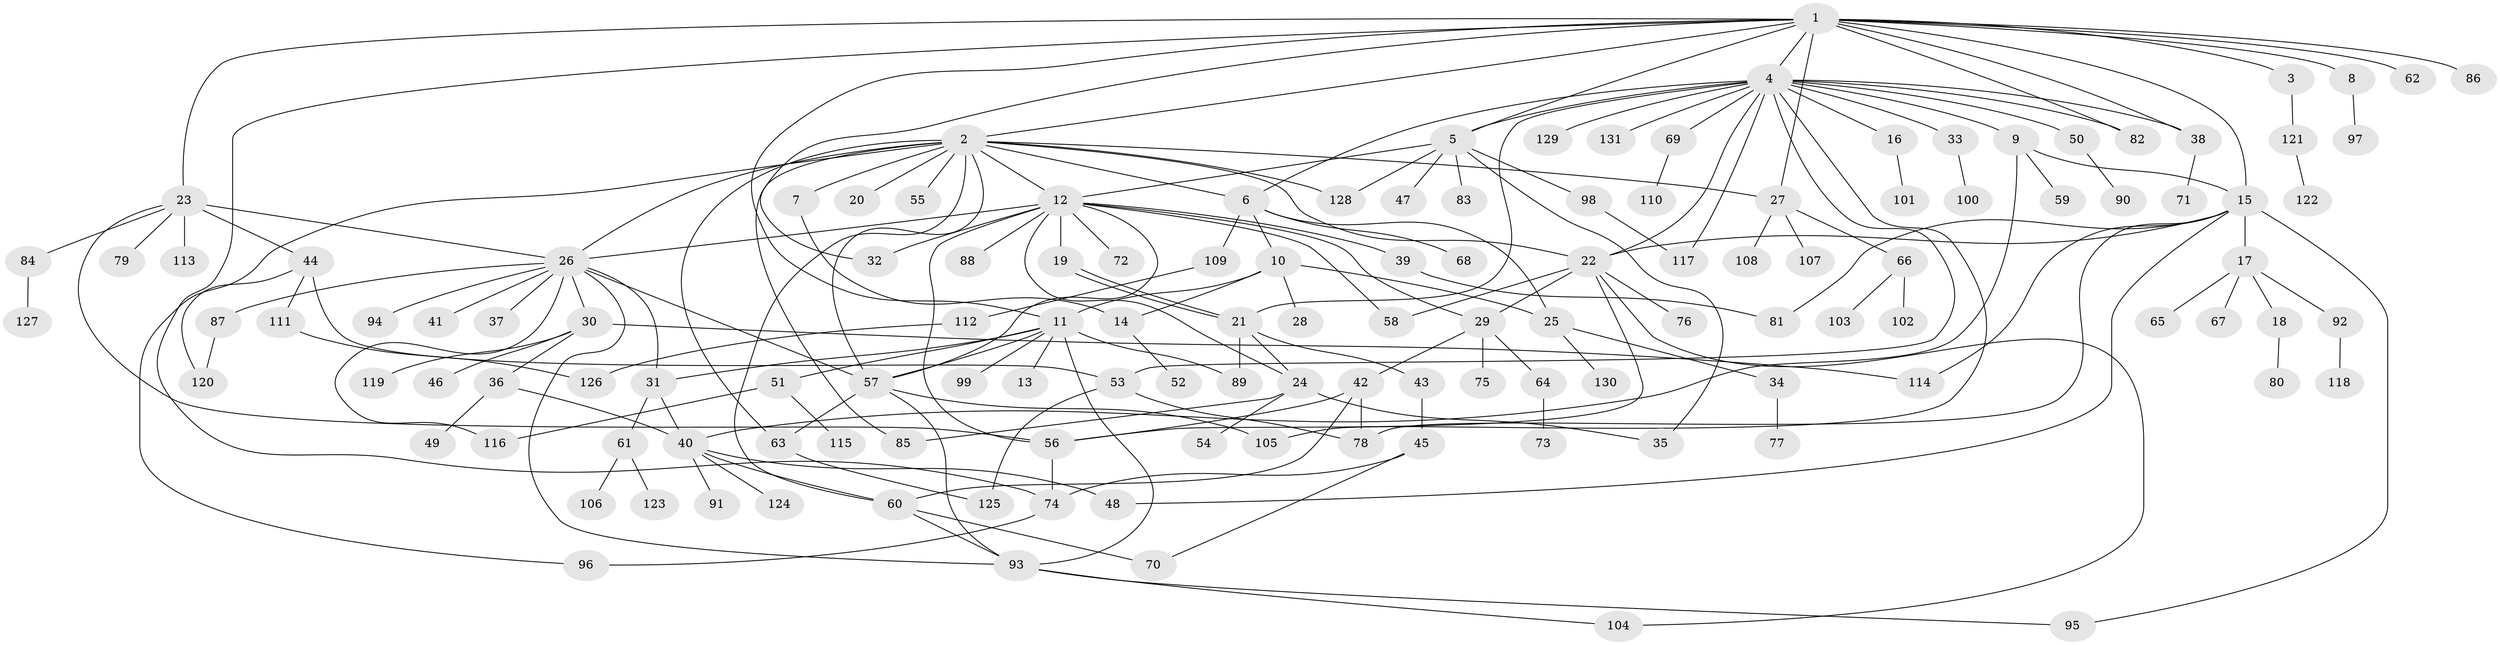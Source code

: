 // coarse degree distribution, {2: 0.25, 6: 0.043478260869565216, 8: 0.03260869565217391, 13: 0.010869565217391304, 1: 0.391304347826087, 4: 0.07608695652173914, 11: 0.010869565217391304, 5: 0.05434782608695652, 3: 0.06521739130434782, 14: 0.010869565217391304, 7: 0.010869565217391304, 12: 0.010869565217391304, 9: 0.021739130434782608, 16: 0.010869565217391304}
// Generated by graph-tools (version 1.1) at 2025/36/03/04/25 23:36:49]
// undirected, 131 vertices, 187 edges
graph export_dot {
  node [color=gray90,style=filled];
  1;
  2;
  3;
  4;
  5;
  6;
  7;
  8;
  9;
  10;
  11;
  12;
  13;
  14;
  15;
  16;
  17;
  18;
  19;
  20;
  21;
  22;
  23;
  24;
  25;
  26;
  27;
  28;
  29;
  30;
  31;
  32;
  33;
  34;
  35;
  36;
  37;
  38;
  39;
  40;
  41;
  42;
  43;
  44;
  45;
  46;
  47;
  48;
  49;
  50;
  51;
  52;
  53;
  54;
  55;
  56;
  57;
  58;
  59;
  60;
  61;
  62;
  63;
  64;
  65;
  66;
  67;
  68;
  69;
  70;
  71;
  72;
  73;
  74;
  75;
  76;
  77;
  78;
  79;
  80;
  81;
  82;
  83;
  84;
  85;
  86;
  87;
  88;
  89;
  90;
  91;
  92;
  93;
  94;
  95;
  96;
  97;
  98;
  99;
  100;
  101;
  102;
  103;
  104;
  105;
  106;
  107;
  108;
  109;
  110;
  111;
  112;
  113;
  114;
  115;
  116;
  117;
  118;
  119;
  120;
  121;
  122;
  123;
  124;
  125;
  126;
  127;
  128;
  129;
  130;
  131;
  1 -- 2;
  1 -- 3;
  1 -- 4;
  1 -- 5;
  1 -- 8;
  1 -- 11;
  1 -- 15;
  1 -- 23;
  1 -- 27;
  1 -- 32;
  1 -- 38;
  1 -- 62;
  1 -- 74;
  1 -- 82;
  1 -- 86;
  2 -- 6;
  2 -- 7;
  2 -- 12;
  2 -- 20;
  2 -- 22;
  2 -- 26;
  2 -- 27;
  2 -- 55;
  2 -- 57;
  2 -- 60;
  2 -- 63;
  2 -- 85;
  2 -- 96;
  2 -- 128;
  3 -- 121;
  4 -- 5;
  4 -- 6;
  4 -- 9;
  4 -- 16;
  4 -- 21;
  4 -- 22;
  4 -- 33;
  4 -- 38;
  4 -- 50;
  4 -- 53;
  4 -- 69;
  4 -- 82;
  4 -- 105;
  4 -- 117;
  4 -- 129;
  4 -- 131;
  5 -- 12;
  5 -- 35;
  5 -- 47;
  5 -- 83;
  5 -- 98;
  5 -- 128;
  6 -- 10;
  6 -- 25;
  6 -- 68;
  6 -- 109;
  7 -- 14;
  8 -- 97;
  9 -- 15;
  9 -- 40;
  9 -- 59;
  10 -- 11;
  10 -- 14;
  10 -- 25;
  10 -- 28;
  11 -- 13;
  11 -- 31;
  11 -- 51;
  11 -- 57;
  11 -- 89;
  11 -- 93;
  11 -- 99;
  12 -- 19;
  12 -- 24;
  12 -- 26;
  12 -- 29;
  12 -- 32;
  12 -- 39;
  12 -- 56;
  12 -- 57;
  12 -- 58;
  12 -- 72;
  12 -- 88;
  14 -- 52;
  15 -- 17;
  15 -- 22;
  15 -- 48;
  15 -- 78;
  15 -- 81;
  15 -- 95;
  15 -- 114;
  16 -- 101;
  17 -- 18;
  17 -- 65;
  17 -- 67;
  17 -- 92;
  18 -- 80;
  19 -- 21;
  19 -- 21;
  21 -- 24;
  21 -- 43;
  21 -- 89;
  22 -- 29;
  22 -- 56;
  22 -- 58;
  22 -- 76;
  22 -- 104;
  23 -- 26;
  23 -- 44;
  23 -- 56;
  23 -- 79;
  23 -- 84;
  23 -- 113;
  24 -- 35;
  24 -- 54;
  24 -- 85;
  25 -- 34;
  25 -- 130;
  26 -- 30;
  26 -- 31;
  26 -- 37;
  26 -- 41;
  26 -- 57;
  26 -- 87;
  26 -- 93;
  26 -- 94;
  26 -- 116;
  27 -- 66;
  27 -- 107;
  27 -- 108;
  29 -- 42;
  29 -- 64;
  29 -- 75;
  30 -- 36;
  30 -- 46;
  30 -- 114;
  30 -- 119;
  31 -- 40;
  31 -- 61;
  33 -- 100;
  34 -- 77;
  36 -- 40;
  36 -- 49;
  38 -- 71;
  39 -- 81;
  40 -- 48;
  40 -- 60;
  40 -- 91;
  40 -- 124;
  42 -- 56;
  42 -- 60;
  42 -- 78;
  43 -- 45;
  44 -- 53;
  44 -- 111;
  44 -- 120;
  45 -- 70;
  45 -- 74;
  50 -- 90;
  51 -- 115;
  51 -- 116;
  53 -- 78;
  53 -- 125;
  56 -- 74;
  57 -- 63;
  57 -- 93;
  57 -- 105;
  60 -- 70;
  60 -- 93;
  61 -- 106;
  61 -- 123;
  63 -- 125;
  64 -- 73;
  66 -- 102;
  66 -- 103;
  69 -- 110;
  74 -- 96;
  84 -- 127;
  87 -- 120;
  92 -- 118;
  93 -- 95;
  93 -- 104;
  98 -- 117;
  109 -- 112;
  111 -- 126;
  112 -- 126;
  121 -- 122;
}
